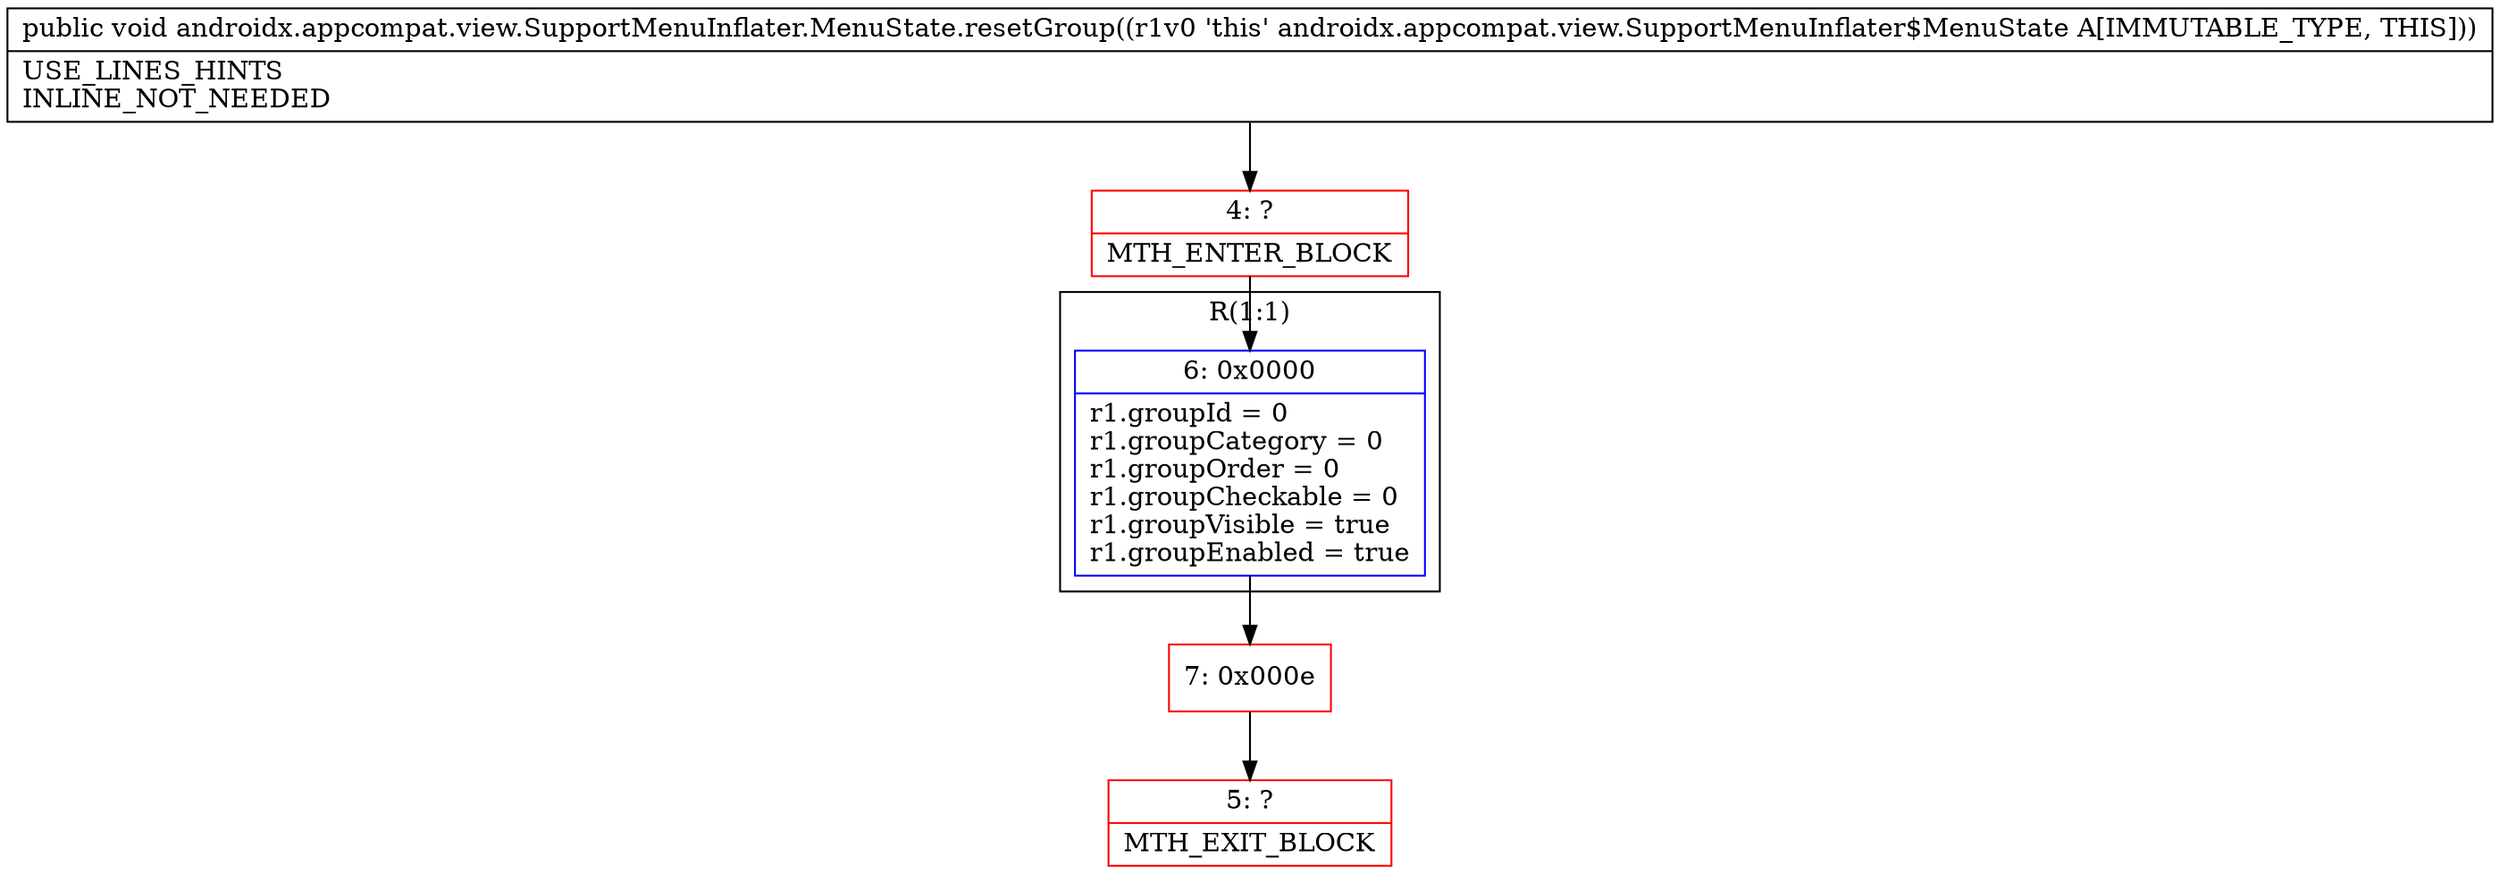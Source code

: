 digraph "CFG forandroidx.appcompat.view.SupportMenuInflater.MenuState.resetGroup()V" {
subgraph cluster_Region_1521713646 {
label = "R(1:1)";
node [shape=record,color=blue];
Node_6 [shape=record,label="{6\:\ 0x0000|r1.groupId = 0\lr1.groupCategory = 0\lr1.groupOrder = 0\lr1.groupCheckable = 0\lr1.groupVisible = true\lr1.groupEnabled = true\l}"];
}
Node_4 [shape=record,color=red,label="{4\:\ ?|MTH_ENTER_BLOCK\l}"];
Node_7 [shape=record,color=red,label="{7\:\ 0x000e}"];
Node_5 [shape=record,color=red,label="{5\:\ ?|MTH_EXIT_BLOCK\l}"];
MethodNode[shape=record,label="{public void androidx.appcompat.view.SupportMenuInflater.MenuState.resetGroup((r1v0 'this' androidx.appcompat.view.SupportMenuInflater$MenuState A[IMMUTABLE_TYPE, THIS]))  | USE_LINES_HINTS\lINLINE_NOT_NEEDED\l}"];
MethodNode -> Node_4;Node_6 -> Node_7;
Node_4 -> Node_6;
Node_7 -> Node_5;
}


